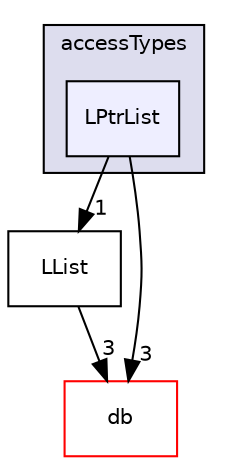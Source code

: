 digraph "src/OpenFOAM/containers/LinkedLists/accessTypes/LPtrList" {
  bgcolor=transparent;
  compound=true
  node [ fontsize="10", fontname="Helvetica"];
  edge [ labelfontsize="10", labelfontname="Helvetica"];
  subgraph clusterdir_57bc99d9bbe398ddf18eacd9434279ec {
    graph [ bgcolor="#ddddee", pencolor="black", label="accessTypes" fontname="Helvetica", fontsize="10", URL="dir_57bc99d9bbe398ddf18eacd9434279ec.html"]
  dir_497da6cd9f3716736bc0c7164bc6486d [shape=box, label="LPtrList", style="filled", fillcolor="#eeeeff", pencolor="black", URL="dir_497da6cd9f3716736bc0c7164bc6486d.html"];
  }
  dir_a1fa2454b4ff7e0fb39d648dca253bc3 [shape=box label="LList" URL="dir_a1fa2454b4ff7e0fb39d648dca253bc3.html"];
  dir_63c634f7a7cfd679ac26c67fb30fc32f [shape=box label="db" color="red" URL="dir_63c634f7a7cfd679ac26c67fb30fc32f.html"];
  dir_a1fa2454b4ff7e0fb39d648dca253bc3->dir_63c634f7a7cfd679ac26c67fb30fc32f [headlabel="3", labeldistance=1.5 headhref="dir_001916_001943.html"];
  dir_497da6cd9f3716736bc0c7164bc6486d->dir_a1fa2454b4ff7e0fb39d648dca253bc3 [headlabel="1", labeldistance=1.5 headhref="dir_001917_001916.html"];
  dir_497da6cd9f3716736bc0c7164bc6486d->dir_63c634f7a7cfd679ac26c67fb30fc32f [headlabel="3", labeldistance=1.5 headhref="dir_001917_001943.html"];
}

